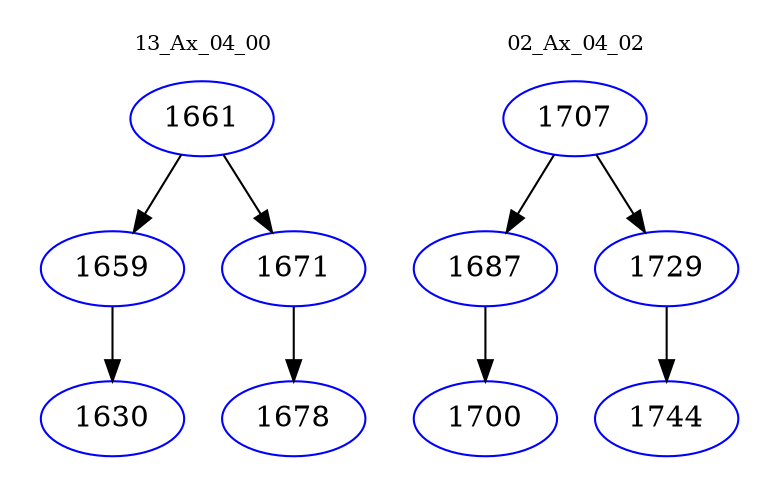digraph{
subgraph cluster_0 {
color = white
label = "13_Ax_04_00";
fontsize=10;
T0_1661 [label="1661", color="blue"]
T0_1661 -> T0_1659 [color="black"]
T0_1659 [label="1659", color="blue"]
T0_1659 -> T0_1630 [color="black"]
T0_1630 [label="1630", color="blue"]
T0_1661 -> T0_1671 [color="black"]
T0_1671 [label="1671", color="blue"]
T0_1671 -> T0_1678 [color="black"]
T0_1678 [label="1678", color="blue"]
}
subgraph cluster_1 {
color = white
label = "02_Ax_04_02";
fontsize=10;
T1_1707 [label="1707", color="blue"]
T1_1707 -> T1_1687 [color="black"]
T1_1687 [label="1687", color="blue"]
T1_1687 -> T1_1700 [color="black"]
T1_1700 [label="1700", color="blue"]
T1_1707 -> T1_1729 [color="black"]
T1_1729 [label="1729", color="blue"]
T1_1729 -> T1_1744 [color="black"]
T1_1744 [label="1744", color="blue"]
}
}
